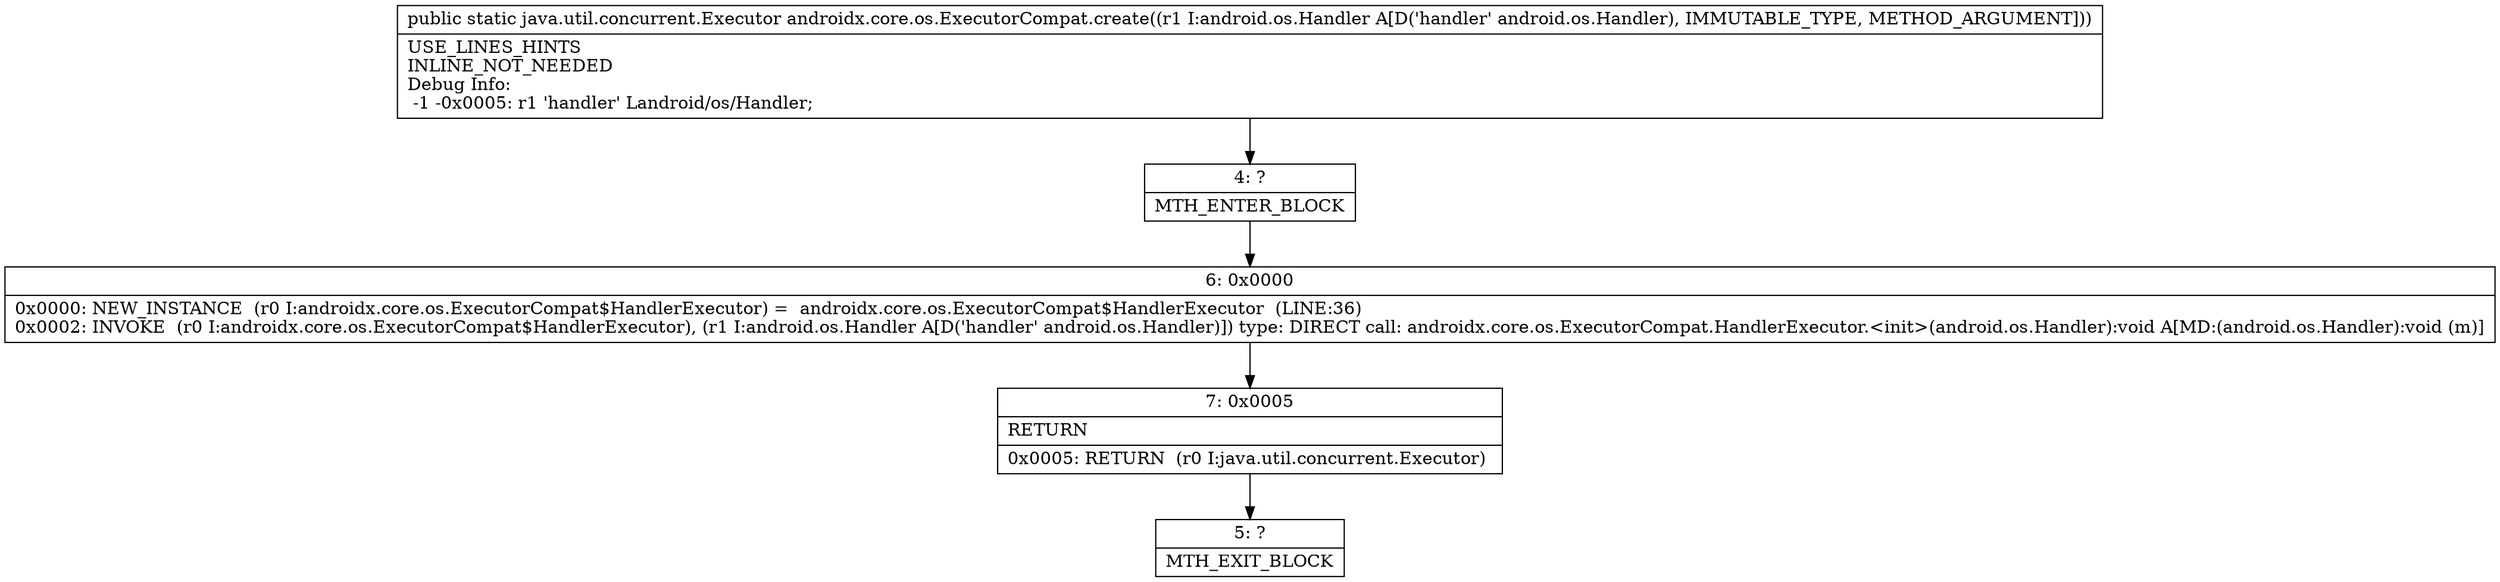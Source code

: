 digraph "CFG forandroidx.core.os.ExecutorCompat.create(Landroid\/os\/Handler;)Ljava\/util\/concurrent\/Executor;" {
Node_4 [shape=record,label="{4\:\ ?|MTH_ENTER_BLOCK\l}"];
Node_6 [shape=record,label="{6\:\ 0x0000|0x0000: NEW_INSTANCE  (r0 I:androidx.core.os.ExecutorCompat$HandlerExecutor) =  androidx.core.os.ExecutorCompat$HandlerExecutor  (LINE:36)\l0x0002: INVOKE  (r0 I:androidx.core.os.ExecutorCompat$HandlerExecutor), (r1 I:android.os.Handler A[D('handler' android.os.Handler)]) type: DIRECT call: androidx.core.os.ExecutorCompat.HandlerExecutor.\<init\>(android.os.Handler):void A[MD:(android.os.Handler):void (m)]\l}"];
Node_7 [shape=record,label="{7\:\ 0x0005|RETURN\l|0x0005: RETURN  (r0 I:java.util.concurrent.Executor) \l}"];
Node_5 [shape=record,label="{5\:\ ?|MTH_EXIT_BLOCK\l}"];
MethodNode[shape=record,label="{public static java.util.concurrent.Executor androidx.core.os.ExecutorCompat.create((r1 I:android.os.Handler A[D('handler' android.os.Handler), IMMUTABLE_TYPE, METHOD_ARGUMENT]))  | USE_LINES_HINTS\lINLINE_NOT_NEEDED\lDebug Info:\l  \-1 \-0x0005: r1 'handler' Landroid\/os\/Handler;\l}"];
MethodNode -> Node_4;Node_4 -> Node_6;
Node_6 -> Node_7;
Node_7 -> Node_5;
}

